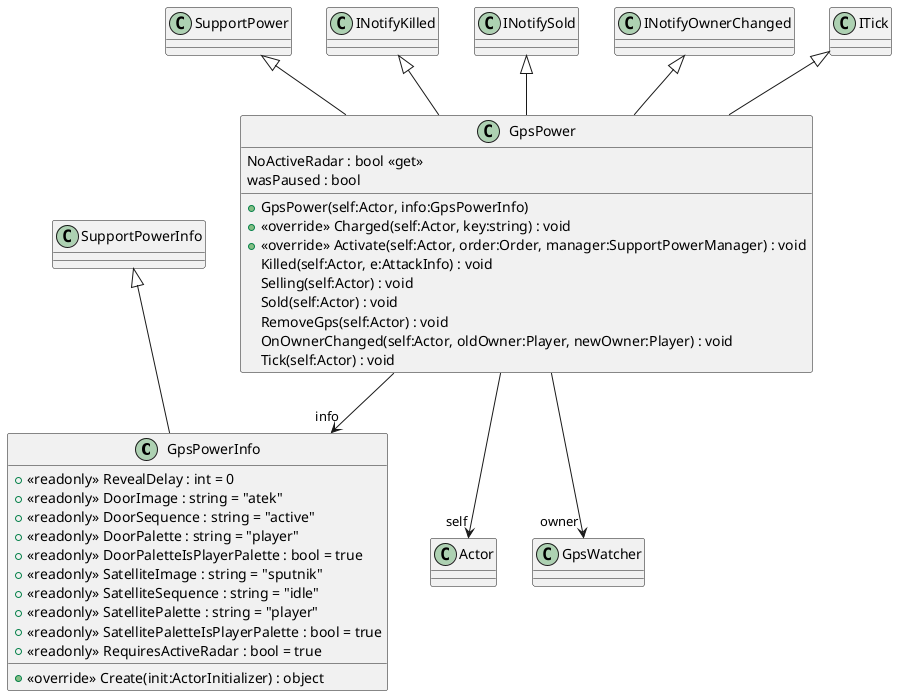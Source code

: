 @startuml
class GpsPowerInfo {
    + <<readonly>> RevealDelay : int = 0
    + <<readonly>> DoorImage : string = "atek"
    + <<readonly>> DoorSequence : string = "active"
    + <<readonly>> DoorPalette : string = "player"
    + <<readonly>> DoorPaletteIsPlayerPalette : bool = true
    + <<readonly>> SatelliteImage : string = "sputnik"
    + <<readonly>> SatelliteSequence : string = "idle"
    + <<readonly>> SatellitePalette : string = "player"
    + <<readonly>> SatellitePaletteIsPlayerPalette : bool = true
    + <<readonly>> RequiresActiveRadar : bool = true
    + <<override>> Create(init:ActorInitializer) : object
}
class GpsPower {
    + GpsPower(self:Actor, info:GpsPowerInfo)
    + <<override>> Charged(self:Actor, key:string) : void
    + <<override>> Activate(self:Actor, order:Order, manager:SupportPowerManager) : void
    Killed(self:Actor, e:AttackInfo) : void
    Selling(self:Actor) : void
    Sold(self:Actor) : void
    RemoveGps(self:Actor) : void
    OnOwnerChanged(self:Actor, oldOwner:Player, newOwner:Player) : void
    NoActiveRadar : bool <<get>>
    wasPaused : bool
    Tick(self:Actor) : void
}
SupportPowerInfo <|-- GpsPowerInfo
SupportPower <|-- GpsPower
INotifyKilled <|-- GpsPower
INotifySold <|-- GpsPower
INotifyOwnerChanged <|-- GpsPower
ITick <|-- GpsPower
GpsPower --> "self" Actor
GpsPower --> "info" GpsPowerInfo
GpsPower --> "owner" GpsWatcher
@enduml

